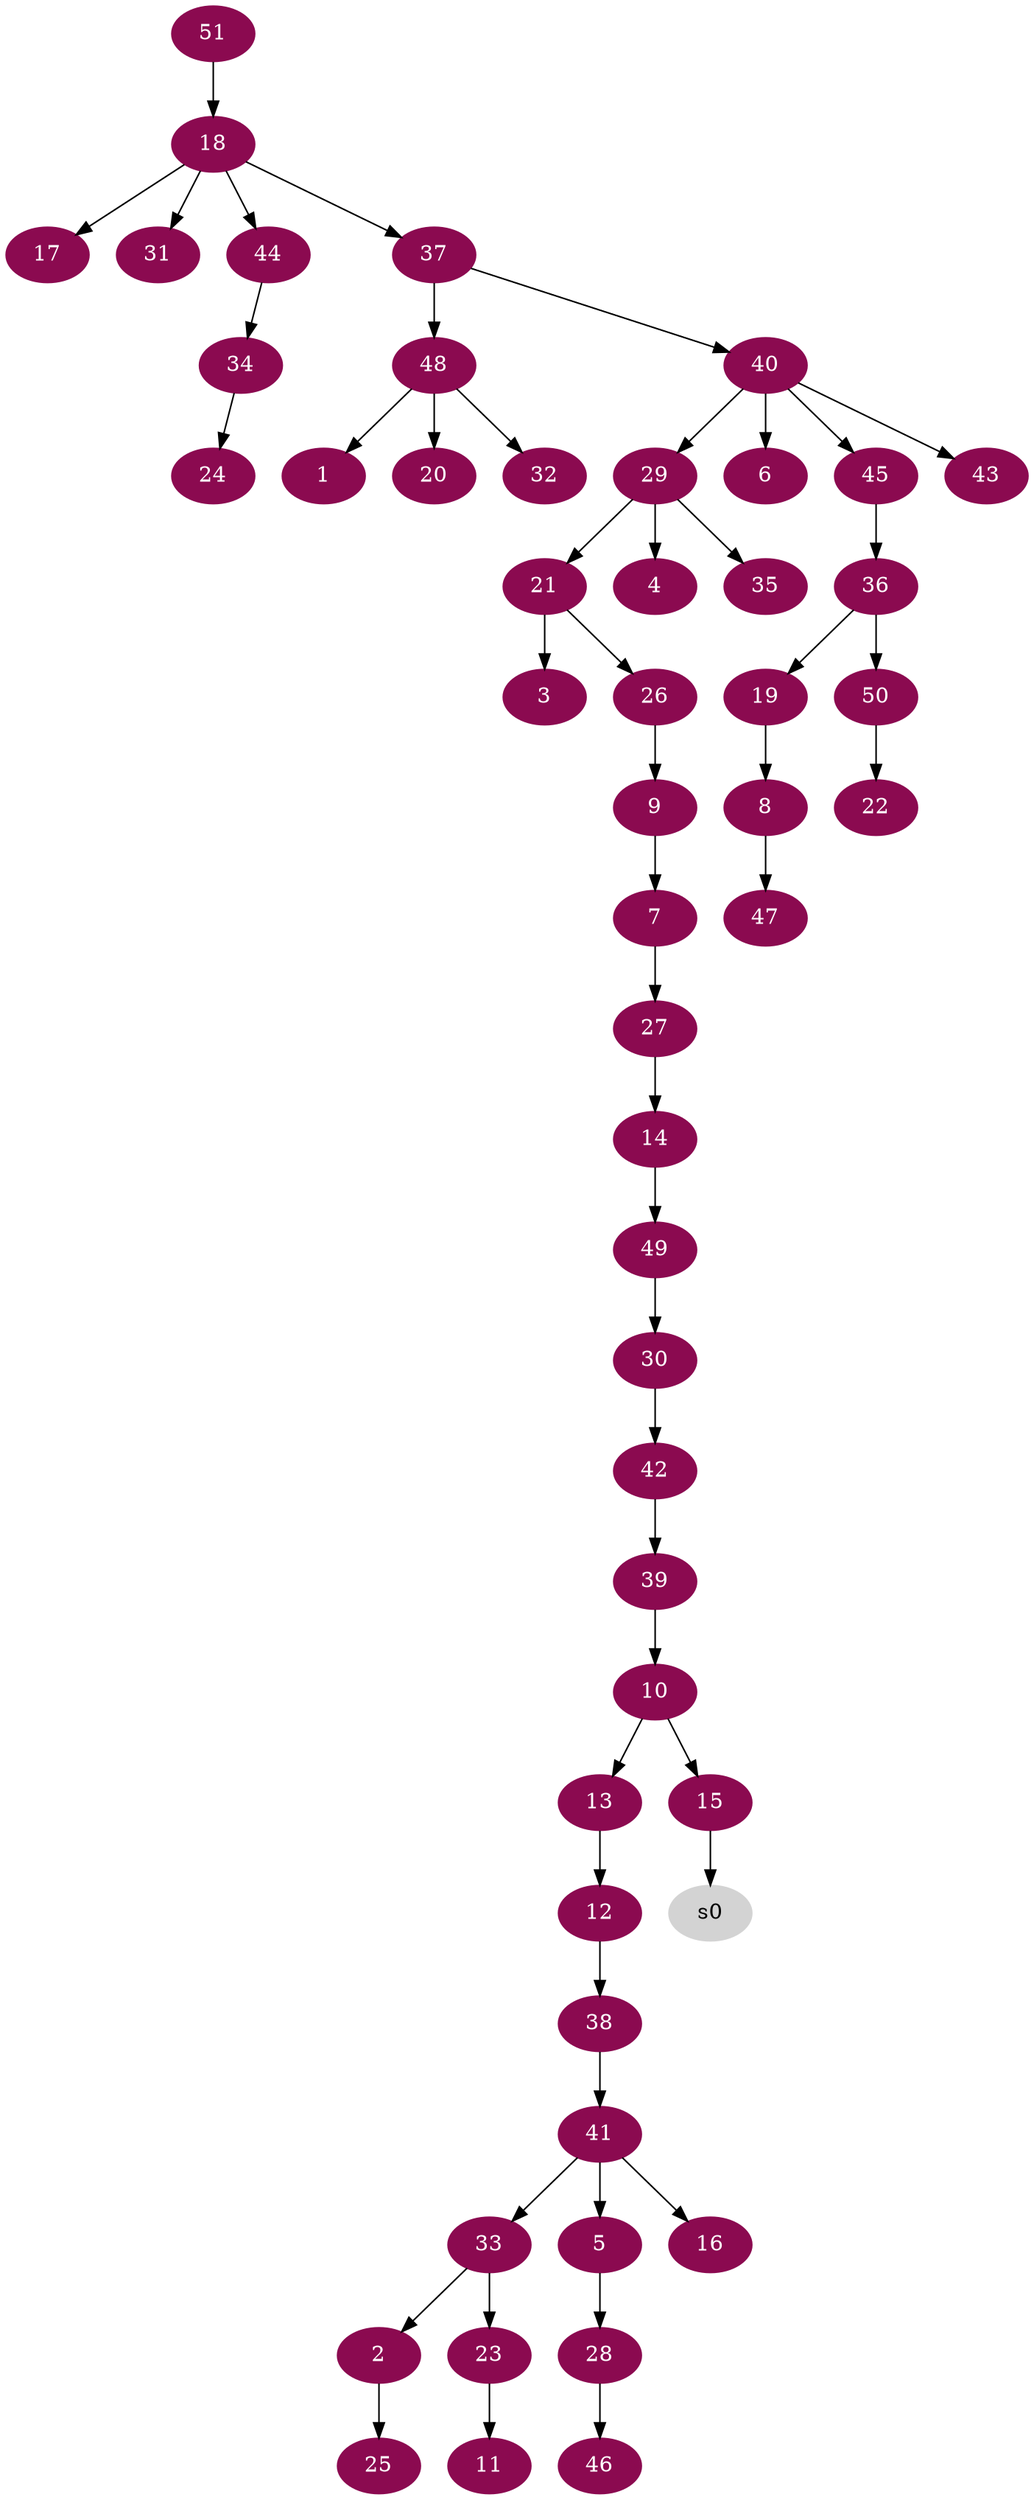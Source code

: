 digraph G {
node [color=deeppink4, style=filled, fontcolor=white];
48 -> 1;
33 -> 2;
21 -> 3;
29 -> 4;
41 -> 5;
40 -> 6;
9 -> 7;
19 -> 8;
26 -> 9;
39 -> 10;
23 -> 11;
13 -> 12;
10 -> 13;
27 -> 14;
10 -> 15;
41 -> 16;
18 -> 17;
51 -> 18;
36 -> 19;
48 -> 20;
29 -> 21;
50 -> 22;
33 -> 23;
34 -> 24;
2 -> 25;
21 -> 26;
7 -> 27;
5 -> 28;
40 -> 29;
49 -> 30;
18 -> 31;
48 -> 32;
41 -> 33;
44 -> 34;
29 -> 35;
45 -> 36;
18 -> 37;
12 -> 38;
42 -> 39;
37 -> 40;
38 -> 41;
30 -> 42;
40 -> 43;
18 -> 44;
40 -> 45;
28 -> 46;
8 -> 47;
37 -> 48;
14 -> 49;
36 -> 50;
node [color=lightgrey, style=filled, fontcolor=black];
15 -> s0;
}
